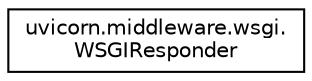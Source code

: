 digraph "Graphical Class Hierarchy"
{
 // LATEX_PDF_SIZE
  edge [fontname="Helvetica",fontsize="10",labelfontname="Helvetica",labelfontsize="10"];
  node [fontname="Helvetica",fontsize="10",shape=record];
  rankdir="LR";
  Node0 [label="uvicorn.middleware.wsgi.\lWSGIResponder",height=0.2,width=0.4,color="black", fillcolor="white", style="filled",URL="$classuvicorn_1_1middleware_1_1wsgi_1_1WSGIResponder.html",tooltip=" "];
}
